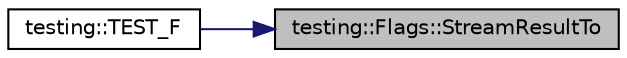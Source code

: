 digraph "testing::Flags::StreamResultTo"
{
 // LATEX_PDF_SIZE
  bgcolor="transparent";
  edge [fontname="Helvetica",fontsize="10",labelfontname="Helvetica",labelfontsize="10"];
  node [fontname="Helvetica",fontsize="10",shape=record];
  rankdir="RL";
  Node1 [label="testing::Flags::StreamResultTo",height=0.2,width=0.4,color="black", fillcolor="grey75", style="filled", fontcolor="black",tooltip=" "];
  Node1 -> Node2 [dir="back",color="midnightblue",fontsize="10",style="solid",fontname="Helvetica"];
  Node2 [label="testing::TEST_F",height=0.2,width=0.4,color="black",URL="$namespacetesting.html#aa4c92d2a72b78b58c0bf7f59fc2be6d6",tooltip=" "];
}
